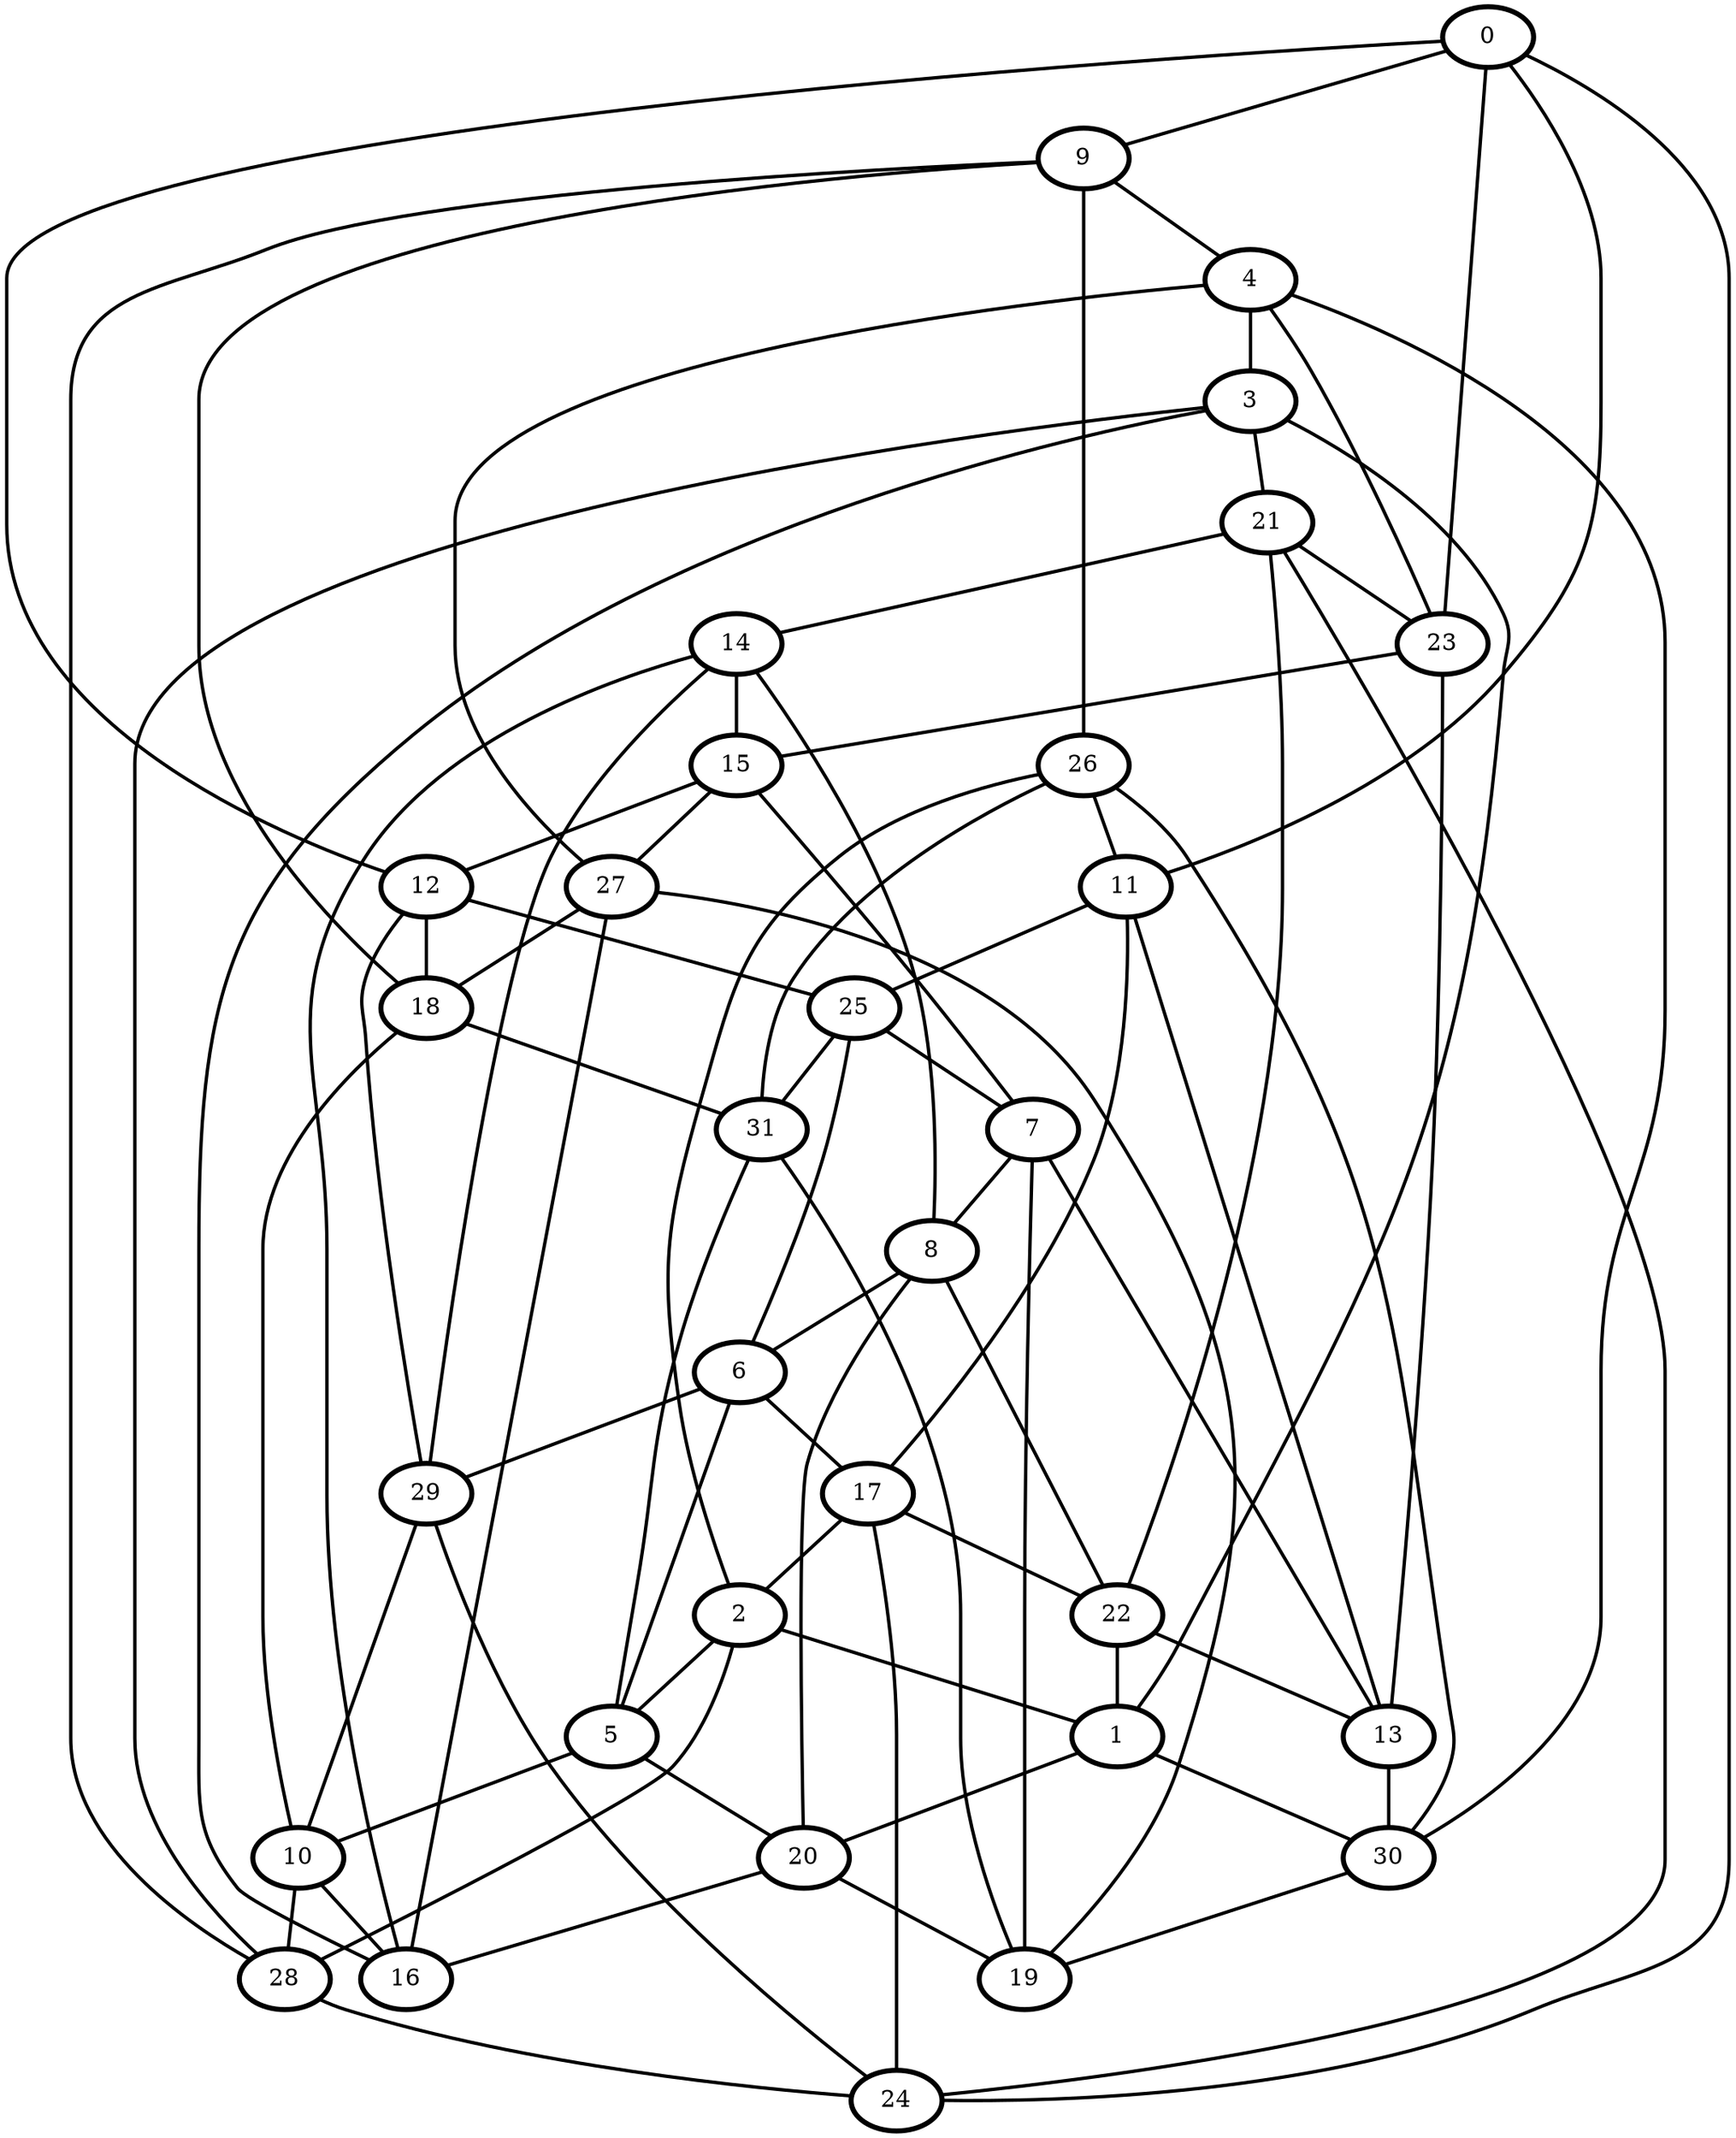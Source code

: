 Graph G {
    0 [penwidth=3,label="0"]
    1 [penwidth=3,label="1"]
    2 [penwidth=3,label="2"]
    3 [penwidth=3,label="3"]
    4 [penwidth=3,label="4"]
    5 [penwidth=3,label="5"]
    6 [penwidth=3,label="6"]
    7 [penwidth=3,label="7"]
    8 [penwidth=3,label="8"]
    9 [penwidth=3,label="9"]
    10 [penwidth=3,label="10"]
    11 [penwidth=3,label="11"]
    12 [penwidth=3,label="12"]
    13 [penwidth=3,label="13"]
    14 [penwidth=3,label="14"]
    15 [penwidth=3,label="15"]
    16 [penwidth=3,label="16"]
    17 [penwidth=3,label="17"]
    18 [penwidth=3,label="18"]
    19 [penwidth=3,label="19"]
    20 [penwidth=3,label="20"]
    21 [penwidth=3,label="21"]
    22 [penwidth=3,label="22"]
    23 [penwidth=3,label="23"]
    24 [penwidth=3,label="24"]
    25 [penwidth=3,label="25"]
    26 [penwidth=3,label="26"]
    27 [penwidth=3,label="27"]
    28 [penwidth=3,label="28"]
    29 [penwidth=3,label="29"]
    30 [penwidth=3,label="30"]
    31 [penwidth=3,label="31"]

    13--7 [penwidth=2]
    7--15 [penwidth=2]
    20--16 [penwidth=2]
    16--3 [penwidth=2]
    11--0 [penwidth=2]
    29--10 [penwidth=2]
    11--17 [penwidth=2]
    18--10 [penwidth=2]
    10--16 [penwidth=2]
    4--3 [penwidth=2]
    19--31 [penwidth=2]
    3--21 [penwidth=2]
    1--20 [penwidth=2]
    26--30 [penwidth=2]
    30--19 [penwidth=2]
    5--20 [penwidth=2]
    0--9 [penwidth=2]
    9--26 [penwidth=2]
    9--28 [penwidth=2]
    6--5 [penwidth=2]
    20--19 [penwidth=2]
    11--25 [penwidth=2]
    27--16 [penwidth=2]
    7--19 [penwidth=2]
    28--24 [penwidth=2]
    22--13 [penwidth=2]
    8--6 [penwidth=2]
    1--3 [penwidth=2]
    5--10 [penwidth=2]
    30--4 [penwidth=2]
    13--30 [penwidth=2]
    22--1 [penwidth=2]
    12--18 [penwidth=2]
    15--12 [penwidth=2]
    6--29 [penwidth=2]
    0--12 [penwidth=2]
    6--17 [penwidth=2]
    1--30 [penwidth=2]
    4--27 [penwidth=2]
    26--31 [penwidth=2]
    3--28 [penwidth=2]
    9--4 [penwidth=2]
    18--31 [penwidth=2]
    31--5 [penwidth=2]
    4--23 [penwidth=2]
    23--0 [penwidth=2]
    25--7 [penwidth=2]
    12--25 [penwidth=2]
    11--13 [penwidth=2]
    14--16 [penwidth=2]
    14--29 [penwidth=2]
    10--28 [penwidth=2]
    24--0 [penwidth=2]
    18--9 [penwidth=2]
    26--11 [penwidth=2]
    21--23 [penwidth=2]
    8--20 [penwidth=2]
    21--14 [penwidth=2]
    22--21 [penwidth=2]
    17--2 [penwidth=2]
    23--15 [penwidth=2]
    26--2 [penwidth=2]
    25--31 [penwidth=2]
    27--19 [penwidth=2]
    2--5 [penwidth=2]
    15--27 [penwidth=2]
    22--8 [penwidth=2]
    17--24 [penwidth=2]
    29--12 [penwidth=2]
    8--14 [penwidth=2]
    29--24 [penwidth=2]
    24--21 [penwidth=2]
    7--8 [penwidth=2]
    17--22 [penwidth=2]
    6--25 [penwidth=2]
    23--13 [penwidth=2]
    14--15 [penwidth=2]
    2--28 [penwidth=2]
    2--1 [penwidth=2]
    27--18 [penwidth=2]
}